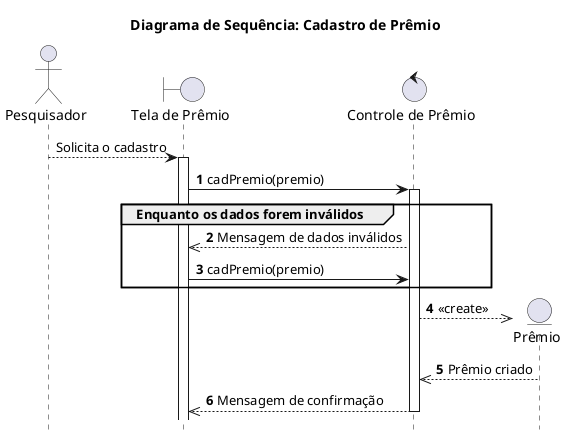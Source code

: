 @startuml DiagramaCadastrarPremio
title "Diagrama de Sequência: Cadastro de Prêmio"
hide footbox

actor "Pesquisador" as Pesquisador
boundary "Tela de Prêmio" as UIPremio
control "Controle de Prêmio" as ControlePremio
entity "Prêmio" as Premio

Pesquisador --> UIPremio ++: Solicita o cadastro

autonumber
UIPremio -> ControlePremio ++: cadPremio(premio)

group Enquanto os dados forem inválidos
ControlePremio -->> UIPremio: Mensagem de dados inválidos
UIPremio -> ControlePremio: cadPremio(premio)
end

ControlePremio -->> Premio **: <<create>>
Premio -->> ControlePremio: Prêmio criado
ControlePremio -->> UIPremio --: Mensagem de confirmação

@enduml